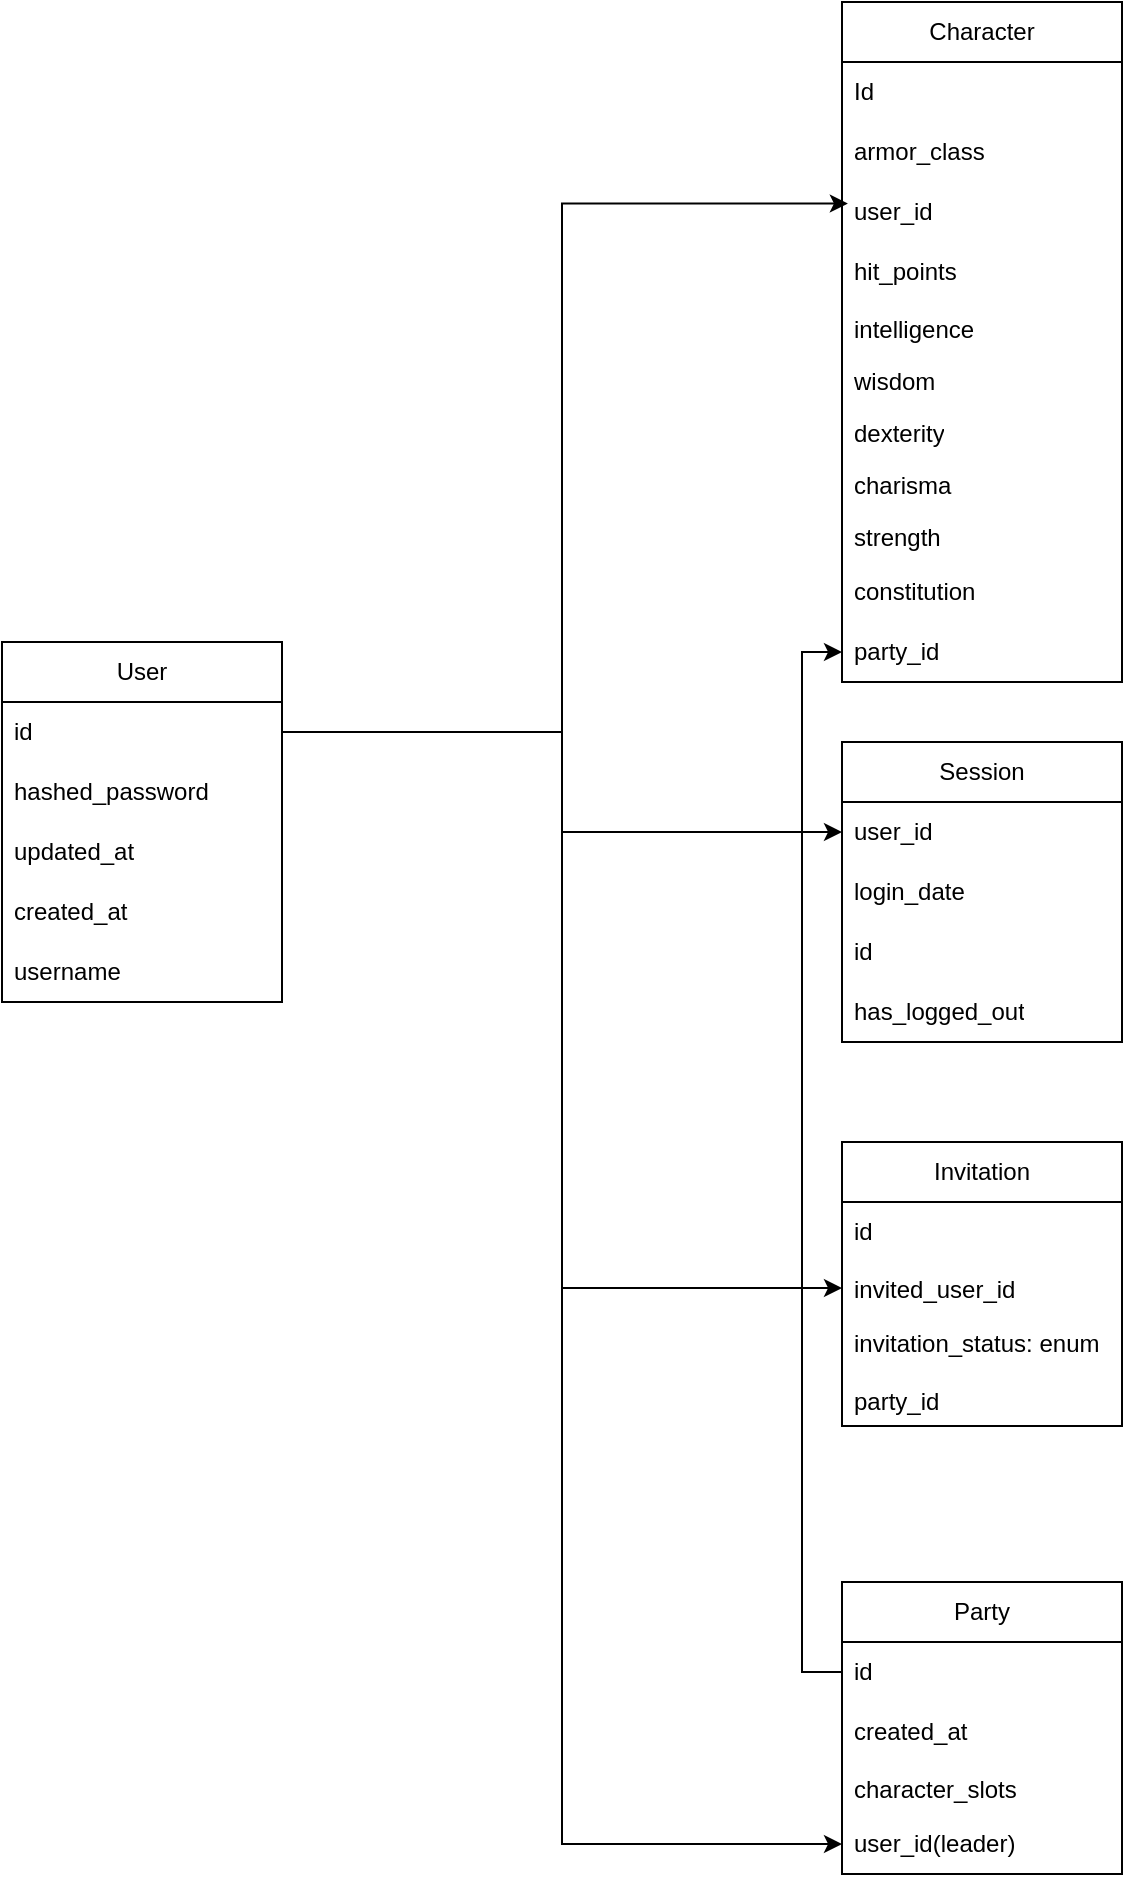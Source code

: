 <mxfile version="26.2.14">
  <diagram name="Page-1" id="qabhxQaa5Rba-9EWBDyW">
    <mxGraphModel dx="2276" dy="1851" grid="1" gridSize="10" guides="1" tooltips="1" connect="1" arrows="1" fold="1" page="1" pageScale="1" pageWidth="850" pageHeight="1100" math="0" shadow="0">
      <root>
        <mxCell id="0" />
        <mxCell id="1" parent="0" />
        <mxCell id="SlZ4HHQUnlVEM4MUOmrP-2" value="User" style="swimlane;fontStyle=0;childLayout=stackLayout;horizontal=1;startSize=30;horizontalStack=0;resizeParent=1;resizeParentMax=0;resizeLast=0;collapsible=1;marginBottom=0;whiteSpace=wrap;html=1;" vertex="1" parent="1">
          <mxGeometry x="-600" y="-20" width="140" height="180" as="geometry">
            <mxRectangle x="440" y="240" width="70" height="30" as="alternateBounds" />
          </mxGeometry>
        </mxCell>
        <mxCell id="SlZ4HHQUnlVEM4MUOmrP-4" value="&lt;div&gt;id&lt;/div&gt;" style="text;strokeColor=none;fillColor=none;align=left;verticalAlign=middle;spacingLeft=4;spacingRight=4;overflow=hidden;points=[[0,0.5],[1,0.5]];portConstraint=eastwest;rotatable=0;whiteSpace=wrap;html=1;" vertex="1" parent="SlZ4HHQUnlVEM4MUOmrP-2">
          <mxGeometry y="30" width="140" height="30" as="geometry" />
        </mxCell>
        <mxCell id="SlZ4HHQUnlVEM4MUOmrP-9" value="hashed_password" style="text;strokeColor=none;fillColor=none;align=left;verticalAlign=middle;spacingLeft=4;spacingRight=4;overflow=hidden;points=[[0,0.5],[1,0.5]];portConstraint=eastwest;rotatable=0;whiteSpace=wrap;html=1;" vertex="1" parent="SlZ4HHQUnlVEM4MUOmrP-2">
          <mxGeometry y="60" width="140" height="30" as="geometry" />
        </mxCell>
        <mxCell id="SlZ4HHQUnlVEM4MUOmrP-11" value="updated_at" style="text;strokeColor=none;fillColor=none;align=left;verticalAlign=middle;spacingLeft=4;spacingRight=4;overflow=hidden;points=[[0,0.5],[1,0.5]];portConstraint=eastwest;rotatable=0;whiteSpace=wrap;html=1;" vertex="1" parent="SlZ4HHQUnlVEM4MUOmrP-2">
          <mxGeometry y="90" width="140" height="30" as="geometry" />
        </mxCell>
        <mxCell id="SlZ4HHQUnlVEM4MUOmrP-10" value="created_at" style="text;strokeColor=none;fillColor=none;align=left;verticalAlign=middle;spacingLeft=4;spacingRight=4;overflow=hidden;points=[[0,0.5],[1,0.5]];portConstraint=eastwest;rotatable=0;whiteSpace=wrap;html=1;" vertex="1" parent="SlZ4HHQUnlVEM4MUOmrP-2">
          <mxGeometry y="120" width="140" height="30" as="geometry" />
        </mxCell>
        <mxCell id="SlZ4HHQUnlVEM4MUOmrP-5" value="&lt;div&gt;username&lt;/div&gt;" style="text;strokeColor=none;fillColor=none;align=left;verticalAlign=middle;spacingLeft=4;spacingRight=4;overflow=hidden;points=[[0,0.5],[1,0.5]];portConstraint=eastwest;rotatable=0;whiteSpace=wrap;html=1;" vertex="1" parent="SlZ4HHQUnlVEM4MUOmrP-2">
          <mxGeometry y="150" width="140" height="30" as="geometry" />
        </mxCell>
        <mxCell id="SlZ4HHQUnlVEM4MUOmrP-14" value="Session" style="swimlane;fontStyle=0;childLayout=stackLayout;horizontal=1;startSize=30;horizontalStack=0;resizeParent=1;resizeParentMax=0;resizeLast=0;collapsible=1;marginBottom=0;whiteSpace=wrap;html=1;" vertex="1" parent="1">
          <mxGeometry x="-180" y="30" width="140" height="150" as="geometry" />
        </mxCell>
        <mxCell id="SlZ4HHQUnlVEM4MUOmrP-15" value="user_id" style="text;strokeColor=none;fillColor=none;align=left;verticalAlign=middle;spacingLeft=4;spacingRight=4;overflow=hidden;points=[[0,0.5],[1,0.5]];portConstraint=eastwest;rotatable=0;whiteSpace=wrap;html=1;" vertex="1" parent="SlZ4HHQUnlVEM4MUOmrP-14">
          <mxGeometry y="30" width="140" height="30" as="geometry" />
        </mxCell>
        <mxCell id="SlZ4HHQUnlVEM4MUOmrP-16" value="login_date" style="text;strokeColor=none;fillColor=none;align=left;verticalAlign=middle;spacingLeft=4;spacingRight=4;overflow=hidden;points=[[0,0.5],[1,0.5]];portConstraint=eastwest;rotatable=0;whiteSpace=wrap;html=1;" vertex="1" parent="SlZ4HHQUnlVEM4MUOmrP-14">
          <mxGeometry y="60" width="140" height="30" as="geometry" />
        </mxCell>
        <mxCell id="SlZ4HHQUnlVEM4MUOmrP-17" value="id" style="text;strokeColor=none;fillColor=none;align=left;verticalAlign=middle;spacingLeft=4;spacingRight=4;overflow=hidden;points=[[0,0.5],[1,0.5]];portConstraint=eastwest;rotatable=0;whiteSpace=wrap;html=1;" vertex="1" parent="SlZ4HHQUnlVEM4MUOmrP-14">
          <mxGeometry y="90" width="140" height="30" as="geometry" />
        </mxCell>
        <mxCell id="SlZ4HHQUnlVEM4MUOmrP-18" value="has_logged_out" style="text;strokeColor=none;fillColor=none;align=left;verticalAlign=middle;spacingLeft=4;spacingRight=4;overflow=hidden;points=[[0,0.5],[1,0.5]];portConstraint=eastwest;rotatable=0;whiteSpace=wrap;html=1;" vertex="1" parent="SlZ4HHQUnlVEM4MUOmrP-14">
          <mxGeometry y="120" width="140" height="30" as="geometry" />
        </mxCell>
        <mxCell id="SlZ4HHQUnlVEM4MUOmrP-19" value="Character" style="swimlane;fontStyle=0;childLayout=stackLayout;horizontal=1;startSize=30;horizontalStack=0;resizeParent=1;resizeParentMax=0;resizeLast=0;collapsible=1;marginBottom=0;whiteSpace=wrap;html=1;" vertex="1" parent="1">
          <mxGeometry x="-180" y="-340" width="140" height="340" as="geometry" />
        </mxCell>
        <mxCell id="SlZ4HHQUnlVEM4MUOmrP-20" value="Id" style="text;strokeColor=none;fillColor=none;align=left;verticalAlign=middle;spacingLeft=4;spacingRight=4;overflow=hidden;points=[[0,0.5],[1,0.5]];portConstraint=eastwest;rotatable=0;whiteSpace=wrap;html=1;" vertex="1" parent="SlZ4HHQUnlVEM4MUOmrP-19">
          <mxGeometry y="30" width="140" height="30" as="geometry" />
        </mxCell>
        <mxCell id="SlZ4HHQUnlVEM4MUOmrP-23" value="&lt;div&gt;armor_class&lt;/div&gt;" style="text;strokeColor=none;fillColor=none;align=left;verticalAlign=middle;spacingLeft=4;spacingRight=4;overflow=hidden;points=[[0,0.5],[1,0.5]];portConstraint=eastwest;rotatable=0;whiteSpace=wrap;html=1;" vertex="1" parent="SlZ4HHQUnlVEM4MUOmrP-19">
          <mxGeometry y="60" width="140" height="30" as="geometry" />
        </mxCell>
        <mxCell id="SlZ4HHQUnlVEM4MUOmrP-21" value="user_id" style="text;strokeColor=none;fillColor=none;align=left;verticalAlign=middle;spacingLeft=4;spacingRight=4;overflow=hidden;points=[[0,0.5],[1,0.5]];portConstraint=eastwest;rotatable=0;whiteSpace=wrap;html=1;" vertex="1" parent="SlZ4HHQUnlVEM4MUOmrP-19">
          <mxGeometry y="90" width="140" height="30" as="geometry" />
        </mxCell>
        <mxCell id="SlZ4HHQUnlVEM4MUOmrP-22" value="hit_points" style="text;strokeColor=none;fillColor=none;align=left;verticalAlign=middle;spacingLeft=4;spacingRight=4;overflow=hidden;points=[[0,0.5],[1,0.5]];portConstraint=eastwest;rotatable=0;whiteSpace=wrap;html=1;" vertex="1" parent="SlZ4HHQUnlVEM4MUOmrP-19">
          <mxGeometry y="120" width="140" height="30" as="geometry" />
        </mxCell>
        <mxCell id="SlZ4HHQUnlVEM4MUOmrP-26" value="intelligence" style="text;strokeColor=none;fillColor=none;align=left;verticalAlign=top;spacingLeft=4;spacingRight=4;overflow=hidden;rotatable=0;points=[[0,0.5],[1,0.5]];portConstraint=eastwest;whiteSpace=wrap;html=1;" vertex="1" parent="SlZ4HHQUnlVEM4MUOmrP-19">
          <mxGeometry y="150" width="140" height="26" as="geometry" />
        </mxCell>
        <mxCell id="SlZ4HHQUnlVEM4MUOmrP-28" value="wisdom" style="text;strokeColor=none;fillColor=none;align=left;verticalAlign=top;spacingLeft=4;spacingRight=4;overflow=hidden;rotatable=0;points=[[0,0.5],[1,0.5]];portConstraint=eastwest;whiteSpace=wrap;html=1;" vertex="1" parent="SlZ4HHQUnlVEM4MUOmrP-19">
          <mxGeometry y="176" width="140" height="26" as="geometry" />
        </mxCell>
        <mxCell id="SlZ4HHQUnlVEM4MUOmrP-24" value="dexterity" style="text;strokeColor=none;fillColor=none;align=left;verticalAlign=top;spacingLeft=4;spacingRight=4;overflow=hidden;rotatable=0;points=[[0,0.5],[1,0.5]];portConstraint=eastwest;whiteSpace=wrap;html=1;" vertex="1" parent="SlZ4HHQUnlVEM4MUOmrP-19">
          <mxGeometry y="202" width="140" height="26" as="geometry" />
        </mxCell>
        <mxCell id="SlZ4HHQUnlVEM4MUOmrP-29" value="charisma" style="text;strokeColor=none;fillColor=none;align=left;verticalAlign=top;spacingLeft=4;spacingRight=4;overflow=hidden;rotatable=0;points=[[0,0.5],[1,0.5]];portConstraint=eastwest;whiteSpace=wrap;html=1;" vertex="1" parent="SlZ4HHQUnlVEM4MUOmrP-19">
          <mxGeometry y="228" width="140" height="26" as="geometry" />
        </mxCell>
        <mxCell id="SlZ4HHQUnlVEM4MUOmrP-25" value="strength" style="text;strokeColor=none;fillColor=none;align=left;verticalAlign=top;spacingLeft=4;spacingRight=4;overflow=hidden;rotatable=0;points=[[0,0.5],[1,0.5]];portConstraint=eastwest;whiteSpace=wrap;html=1;" vertex="1" parent="SlZ4HHQUnlVEM4MUOmrP-19">
          <mxGeometry y="254" width="140" height="26" as="geometry" />
        </mxCell>
        <mxCell id="SlZ4HHQUnlVEM4MUOmrP-30" value="constitution" style="text;strokeColor=none;fillColor=none;align=left;verticalAlign=middle;spacingLeft=4;spacingRight=4;overflow=hidden;points=[[0,0.5],[1,0.5]];portConstraint=eastwest;rotatable=0;whiteSpace=wrap;html=1;" vertex="1" parent="SlZ4HHQUnlVEM4MUOmrP-19">
          <mxGeometry y="280" width="140" height="30" as="geometry" />
        </mxCell>
        <mxCell id="SlZ4HHQUnlVEM4MUOmrP-37" value="&lt;div&gt;party_id&lt;/div&gt;" style="text;strokeColor=none;fillColor=none;align=left;verticalAlign=middle;spacingLeft=4;spacingRight=4;overflow=hidden;points=[[0,0.5],[1,0.5]];portConstraint=eastwest;rotatable=0;whiteSpace=wrap;html=1;" vertex="1" parent="SlZ4HHQUnlVEM4MUOmrP-19">
          <mxGeometry y="310" width="140" height="30" as="geometry" />
        </mxCell>
        <mxCell id="SlZ4HHQUnlVEM4MUOmrP-32" value="Party" style="swimlane;fontStyle=0;childLayout=stackLayout;horizontal=1;startSize=30;horizontalStack=0;resizeParent=1;resizeParentMax=0;resizeLast=0;collapsible=1;marginBottom=0;whiteSpace=wrap;html=1;" vertex="1" parent="1">
          <mxGeometry x="-180" y="450" width="140" height="146" as="geometry" />
        </mxCell>
        <mxCell id="SlZ4HHQUnlVEM4MUOmrP-33" value="id" style="text;strokeColor=none;fillColor=none;align=left;verticalAlign=middle;spacingLeft=4;spacingRight=4;overflow=hidden;points=[[0,0.5],[1,0.5]];portConstraint=eastwest;rotatable=0;whiteSpace=wrap;html=1;" vertex="1" parent="SlZ4HHQUnlVEM4MUOmrP-32">
          <mxGeometry y="30" width="140" height="30" as="geometry" />
        </mxCell>
        <mxCell id="SlZ4HHQUnlVEM4MUOmrP-34" value="created_at" style="text;strokeColor=none;fillColor=none;align=left;verticalAlign=middle;spacingLeft=4;spacingRight=4;overflow=hidden;points=[[0,0.5],[1,0.5]];portConstraint=eastwest;rotatable=0;whiteSpace=wrap;html=1;" vertex="1" parent="SlZ4HHQUnlVEM4MUOmrP-32">
          <mxGeometry y="60" width="140" height="30" as="geometry" />
        </mxCell>
        <mxCell id="SlZ4HHQUnlVEM4MUOmrP-39" value="character_slots" style="text;strokeColor=none;fillColor=none;align=left;verticalAlign=top;spacingLeft=4;spacingRight=4;overflow=hidden;rotatable=0;points=[[0,0.5],[1,0.5]];portConstraint=eastwest;whiteSpace=wrap;html=1;" vertex="1" parent="SlZ4HHQUnlVEM4MUOmrP-32">
          <mxGeometry y="90" width="140" height="26" as="geometry" />
        </mxCell>
        <mxCell id="SlZ4HHQUnlVEM4MUOmrP-35" value="user_id(leader)" style="text;strokeColor=none;fillColor=none;align=left;verticalAlign=middle;spacingLeft=4;spacingRight=4;overflow=hidden;points=[[0,0.5],[1,0.5]];portConstraint=eastwest;rotatable=0;whiteSpace=wrap;html=1;" vertex="1" parent="SlZ4HHQUnlVEM4MUOmrP-32">
          <mxGeometry y="116" width="140" height="30" as="geometry" />
        </mxCell>
        <mxCell id="SlZ4HHQUnlVEM4MUOmrP-41" value="Invitation" style="swimlane;fontStyle=0;childLayout=stackLayout;horizontal=1;startSize=30;horizontalStack=0;resizeParent=1;resizeParentMax=0;resizeLast=0;collapsible=1;marginBottom=0;whiteSpace=wrap;html=1;" vertex="1" parent="1">
          <mxGeometry x="-180" y="230" width="140" height="142" as="geometry" />
        </mxCell>
        <mxCell id="SlZ4HHQUnlVEM4MUOmrP-43" value="id" style="text;strokeColor=none;fillColor=none;align=left;verticalAlign=middle;spacingLeft=4;spacingRight=4;overflow=hidden;points=[[0,0.5],[1,0.5]];portConstraint=eastwest;rotatable=0;whiteSpace=wrap;html=1;" vertex="1" parent="SlZ4HHQUnlVEM4MUOmrP-41">
          <mxGeometry y="30" width="140" height="30" as="geometry" />
        </mxCell>
        <mxCell id="SlZ4HHQUnlVEM4MUOmrP-47" value="invited_user_id" style="text;strokeColor=none;fillColor=none;align=left;verticalAlign=top;spacingLeft=4;spacingRight=4;overflow=hidden;rotatable=0;points=[[0,0.5],[1,0.5]];portConstraint=eastwest;whiteSpace=wrap;html=1;" vertex="1" parent="SlZ4HHQUnlVEM4MUOmrP-41">
          <mxGeometry y="60" width="140" height="26" as="geometry" />
        </mxCell>
        <mxCell id="SlZ4HHQUnlVEM4MUOmrP-44" value="invitation_status: enum" style="text;strokeColor=none;fillColor=none;align=left;verticalAlign=middle;spacingLeft=4;spacingRight=4;overflow=hidden;points=[[0,0.5],[1,0.5]];portConstraint=eastwest;rotatable=0;whiteSpace=wrap;html=1;" vertex="1" parent="SlZ4HHQUnlVEM4MUOmrP-41">
          <mxGeometry y="86" width="140" height="30" as="geometry" />
        </mxCell>
        <mxCell id="SlZ4HHQUnlVEM4MUOmrP-49" value="party_id" style="text;strokeColor=none;fillColor=none;align=left;verticalAlign=top;spacingLeft=4;spacingRight=4;overflow=hidden;rotatable=0;points=[[0,0.5],[1,0.5]];portConstraint=eastwest;whiteSpace=wrap;html=1;" vertex="1" parent="SlZ4HHQUnlVEM4MUOmrP-41">
          <mxGeometry y="116" width="140" height="26" as="geometry" />
        </mxCell>
        <mxCell id="SlZ4HHQUnlVEM4MUOmrP-57" style="edgeStyle=orthogonalEdgeStyle;rounded=0;orthogonalLoop=1;jettySize=auto;html=1;entryX=0.021;entryY=0.359;entryDx=0;entryDy=0;entryPerimeter=0;" edge="1" parent="1" source="SlZ4HHQUnlVEM4MUOmrP-4" target="SlZ4HHQUnlVEM4MUOmrP-21">
          <mxGeometry relative="1" as="geometry" />
        </mxCell>
        <mxCell id="SlZ4HHQUnlVEM4MUOmrP-58" style="edgeStyle=orthogonalEdgeStyle;rounded=0;orthogonalLoop=1;jettySize=auto;html=1;entryX=0;entryY=0.5;entryDx=0;entryDy=0;" edge="1" parent="1" source="SlZ4HHQUnlVEM4MUOmrP-4" target="SlZ4HHQUnlVEM4MUOmrP-15">
          <mxGeometry relative="1" as="geometry" />
        </mxCell>
        <mxCell id="SlZ4HHQUnlVEM4MUOmrP-59" style="edgeStyle=orthogonalEdgeStyle;rounded=0;orthogonalLoop=1;jettySize=auto;html=1;entryX=0;entryY=0.5;entryDx=0;entryDy=0;" edge="1" parent="1" source="SlZ4HHQUnlVEM4MUOmrP-4" target="SlZ4HHQUnlVEM4MUOmrP-47">
          <mxGeometry relative="1" as="geometry" />
        </mxCell>
        <mxCell id="SlZ4HHQUnlVEM4MUOmrP-60" style="edgeStyle=orthogonalEdgeStyle;rounded=0;orthogonalLoop=1;jettySize=auto;html=1;entryX=0;entryY=0.5;entryDx=0;entryDy=0;" edge="1" parent="1" source="SlZ4HHQUnlVEM4MUOmrP-4" target="SlZ4HHQUnlVEM4MUOmrP-35">
          <mxGeometry relative="1" as="geometry" />
        </mxCell>
        <mxCell id="SlZ4HHQUnlVEM4MUOmrP-61" style="edgeStyle=orthogonalEdgeStyle;rounded=0;orthogonalLoop=1;jettySize=auto;html=1;entryX=0;entryY=0.5;entryDx=0;entryDy=0;" edge="1" parent="1" source="SlZ4HHQUnlVEM4MUOmrP-33" target="SlZ4HHQUnlVEM4MUOmrP-37">
          <mxGeometry relative="1" as="geometry" />
        </mxCell>
      </root>
    </mxGraphModel>
  </diagram>
</mxfile>

